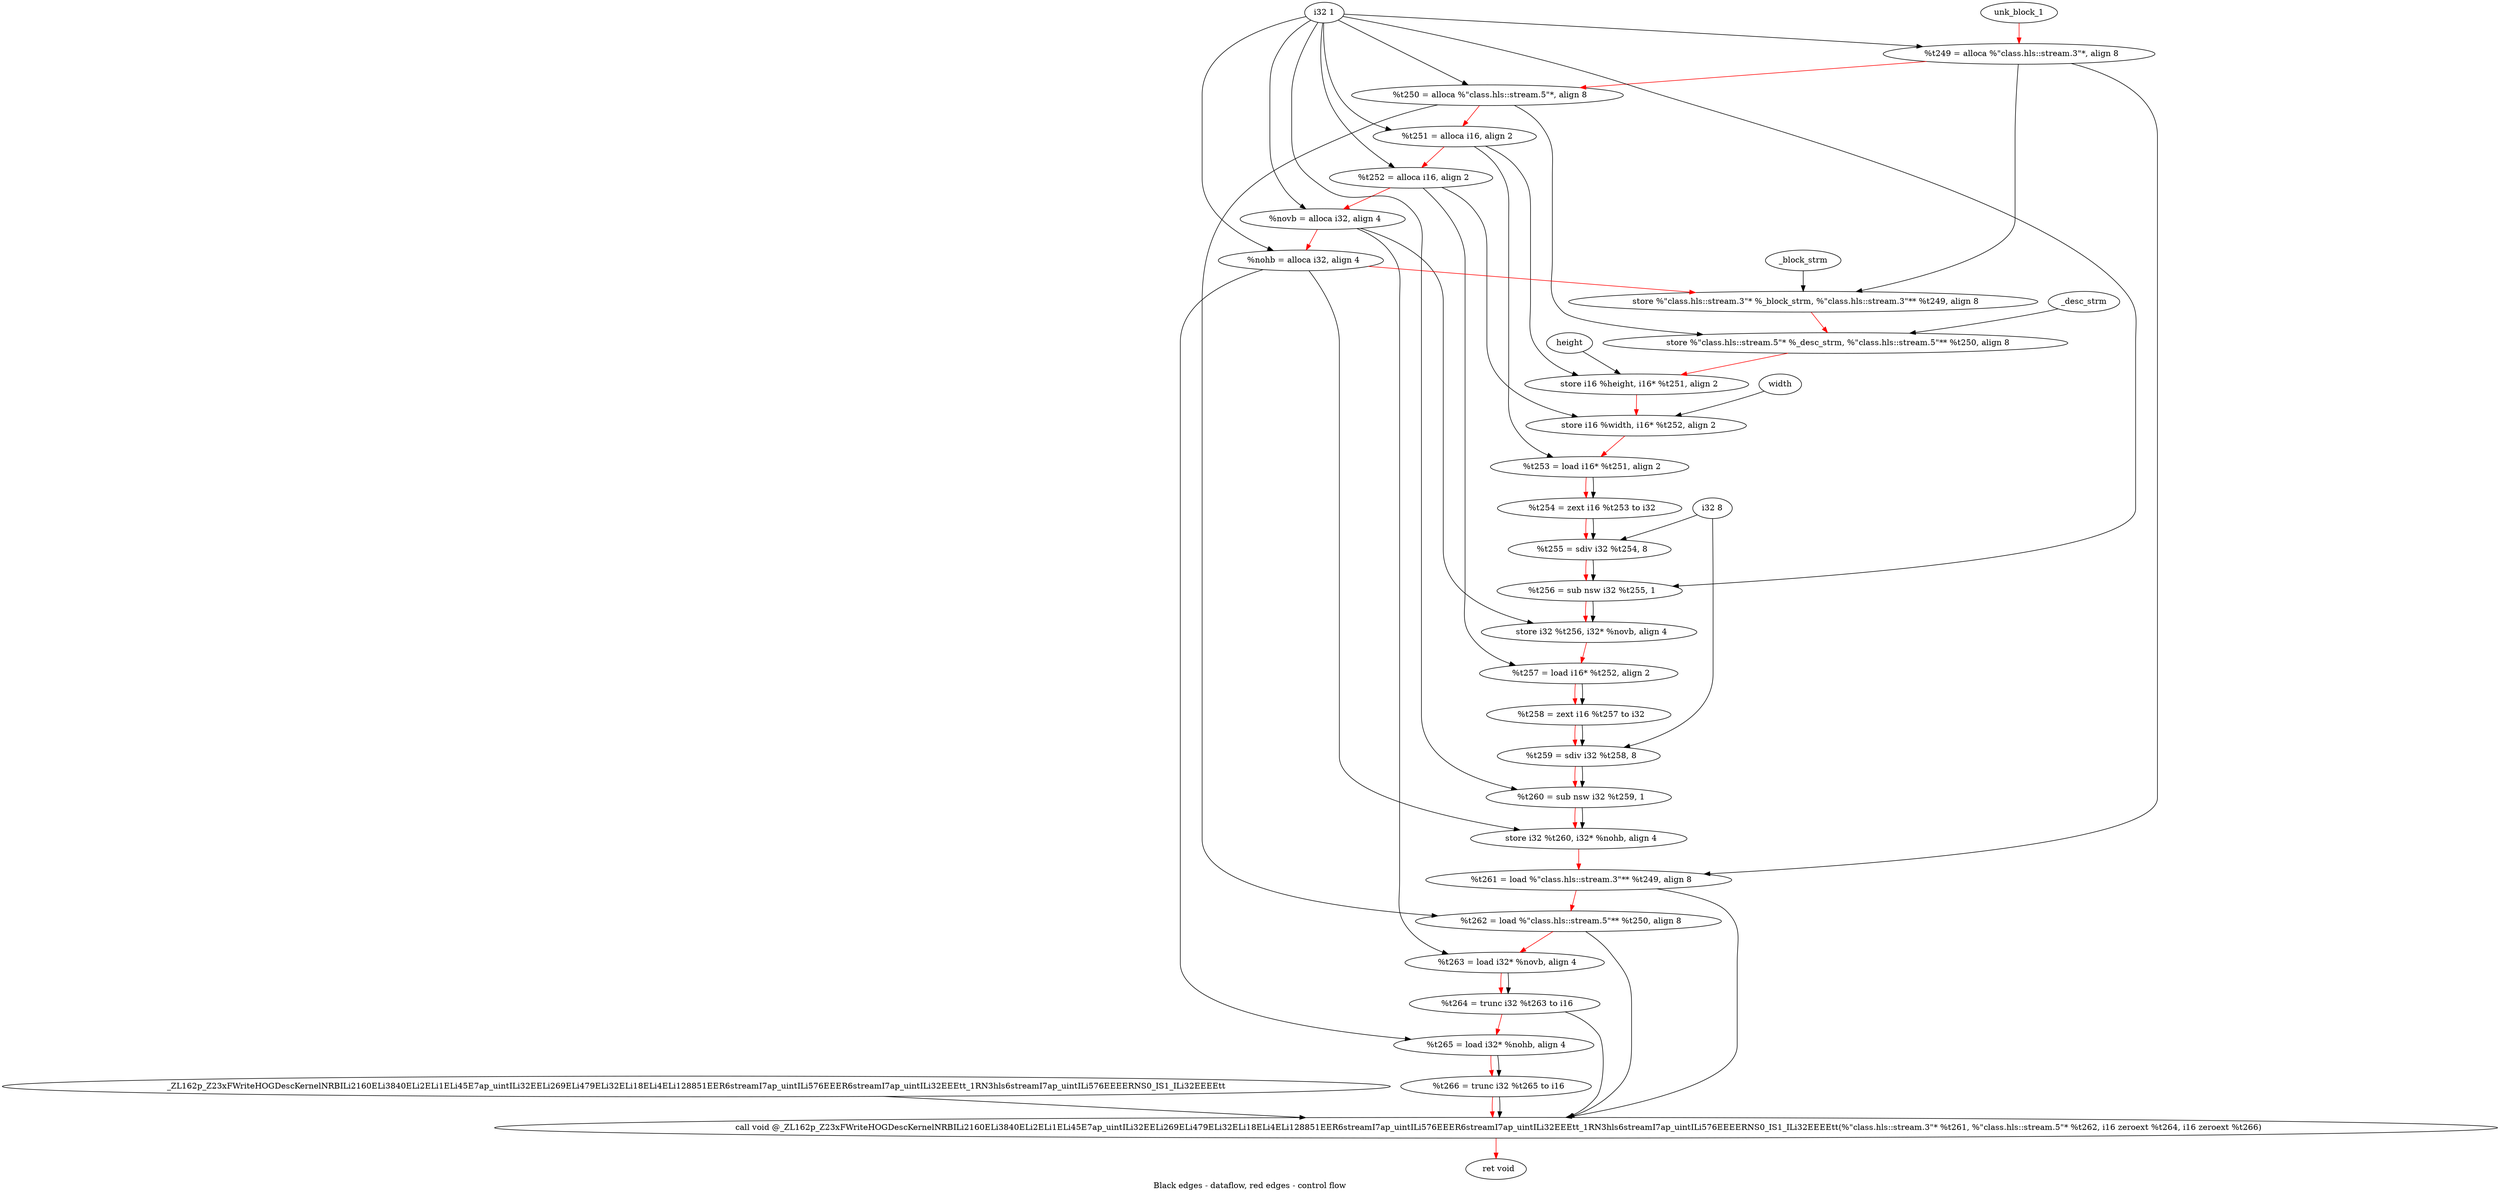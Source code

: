 digraph G {
compound=true
label="Black edges - dataflow, red edges - control flow"
"t249" [label="  %t249 = alloca %\"class.hls::stream.3\"*, align 8"]
"t250" [label="  %t250 = alloca %\"class.hls::stream.5\"*, align 8"]
"t251" [label="  %t251 = alloca i16, align 2"]
"t252" [label="  %t252 = alloca i16, align 2"]
"novb" [label="  %novb = alloca i32, align 4"]
"nohb" [label="  %nohb = alloca i32, align 4"]
"_1" [label="  store %\"class.hls::stream.3\"* %_block_strm, %\"class.hls::stream.3\"** %t249, align 8"]
"_2" [label="  store %\"class.hls::stream.5\"* %_desc_strm, %\"class.hls::stream.5\"** %t250, align 8"]
"_3" [label="  store i16 %height, i16* %t251, align 2"]
"_4" [label="  store i16 %width, i16* %t252, align 2"]
"t253" [label="  %t253 = load i16* %t251, align 2"]
"t254" [label="  %t254 = zext i16 %t253 to i32"]
"t255" [label="  %t255 = sdiv i32 %t254, 8"]
"t256" [label="  %t256 = sub nsw i32 %t255, 1"]
"_5" [label="  store i32 %t256, i32* %novb, align 4"]
"t257" [label="  %t257 = load i16* %t252, align 2"]
"t258" [label="  %t258 = zext i16 %t257 to i32"]
"t259" [label="  %t259 = sdiv i32 %t258, 8"]
"t260" [label="  %t260 = sub nsw i32 %t259, 1"]
"_6" [label="  store i32 %t260, i32* %nohb, align 4"]
"t261" [label="  %t261 = load %\"class.hls::stream.3\"** %t249, align 8"]
"t262" [label="  %t262 = load %\"class.hls::stream.5\"** %t250, align 8"]
"t263" [label="  %t263 = load i32* %novb, align 4"]
"t264" [label="  %t264 = trunc i32 %t263 to i16"]
"t265" [label="  %t265 = load i32* %nohb, align 4"]
"t266" [label="  %t266 = trunc i32 %t265 to i16"]
"_7" [label="  call void @_ZL162p_Z23xFWriteHOGDescKernelNRBILi2160ELi3840ELi2ELi1ELi45E7ap_uintILi32EELi269ELi479ELi32ELi18ELi4ELi128851EER6streamI7ap_uintILi576EEER6streamI7ap_uintILi32EEEtt_1RN3hls6streamI7ap_uintILi576EEEERNS0_IS1_ILi32EEEEtt(%\"class.hls::stream.3\"* %t261, %\"class.hls::stream.5\"* %t262, i16 zeroext %t264, i16 zeroext %t266)"]
"_8" [label="  ret void"]
"unk_block_1" -> "t249"[color=red]
"i32 1" -> "t249"
"t249" -> "t250"[color=red weight=2]
"i32 1" -> "t250"
"t250" -> "t251"[color=red weight=2]
"i32 1" -> "t251"
"t251" -> "t252"[color=red weight=2]
"i32 1" -> "t252"
"t252" -> "novb"[color=red weight=2]
"i32 1" -> "novb"
"novb" -> "nohb"[color=red weight=2]
"i32 1" -> "nohb"
"nohb" -> "_1"[color=red weight=2]
"_block_strm" -> "_1"
"t249" -> "_1"
"_1" -> "_2"[color=red weight=2]
"_desc_strm" -> "_2"
"t250" -> "_2"
"_2" -> "_3"[color=red weight=2]
"height" -> "_3"
"t251" -> "_3"
"_3" -> "_4"[color=red weight=2]
"width" -> "_4"
"t252" -> "_4"
"_4" -> "t253"[color=red weight=2]
"t251" -> "t253"
"t253" -> "t254"[color=red weight=2]
"t253" -> "t254"
"t254" -> "t255"[color=red weight=2]
"t254" -> "t255"
"i32 8" -> "t255"
"t255" -> "t256"[color=red weight=2]
"t255" -> "t256"
"i32 1" -> "t256"
"t256" -> "_5"[color=red weight=2]
"t256" -> "_5"
"novb" -> "_5"
"_5" -> "t257"[color=red weight=2]
"t252" -> "t257"
"t257" -> "t258"[color=red weight=2]
"t257" -> "t258"
"t258" -> "t259"[color=red weight=2]
"t258" -> "t259"
"i32 8" -> "t259"
"t259" -> "t260"[color=red weight=2]
"t259" -> "t260"
"i32 1" -> "t260"
"t260" -> "_6"[color=red weight=2]
"t260" -> "_6"
"nohb" -> "_6"
"_6" -> "t261"[color=red weight=2]
"t249" -> "t261"
"t261" -> "t262"[color=red weight=2]
"t250" -> "t262"
"t262" -> "t263"[color=red weight=2]
"novb" -> "t263"
"t263" -> "t264"[color=red weight=2]
"t263" -> "t264"
"t264" -> "t265"[color=red weight=2]
"nohb" -> "t265"
"t265" -> "t266"[color=red weight=2]
"t265" -> "t266"
"t266" -> "_7"[color=red weight=2]
"t261" -> "_7"
"t262" -> "_7"
"t264" -> "_7"
"t266" -> "_7"
"_ZL162p_Z23xFWriteHOGDescKernelNRBILi2160ELi3840ELi2ELi1ELi45E7ap_uintILi32EELi269ELi479ELi32ELi18ELi4ELi128851EER6streamI7ap_uintILi576EEER6streamI7ap_uintILi32EEEtt_1RN3hls6streamI7ap_uintILi576EEEERNS0_IS1_ILi32EEEEtt" -> "_7"
"_7" -> "_8"[color=red weight=2]

}
